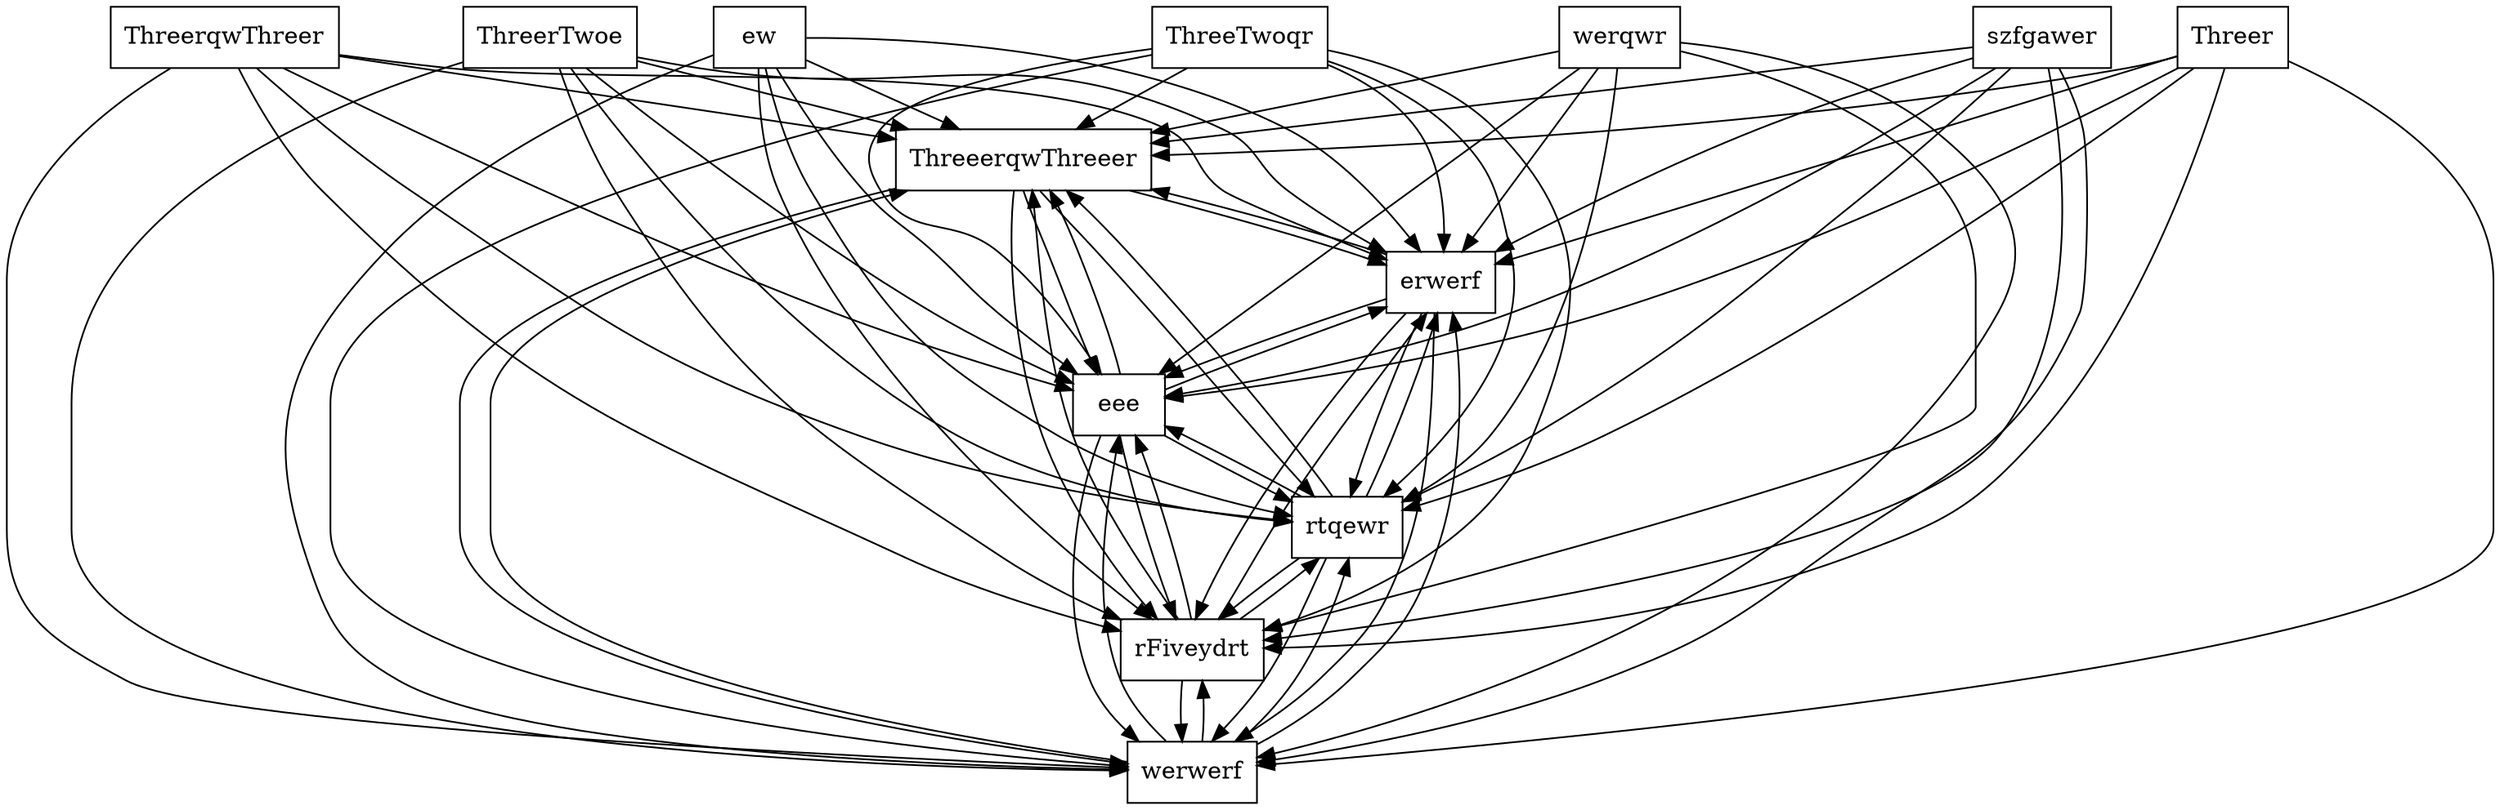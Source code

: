 digraph{
graph [rankdir=TB];
node [shape=box];
edge [arrowhead=normal];
0[label="ew",]
1[label="ThreeerqwThreeer",]
2[label="ThreeTwoqr",]
3[label="erwerf",]
4[label="werwerf",]
5[label="ThreerqwThreer",]
6[label="werqwr",]
7[label="ThreerTwoe",]
8[label="Threer",]
9[label="szfgawer",]
10[label="rFiveydrt",]
11[label="rtqewr",]
12[label="eee",]
0->1[label="",]
0->3[label="",]
0->4[label="",]
0->10[label="",]
0->11[label="",]
0->12[label="",]
1->3[label="",]
1->4[label="",]
1->10[label="",]
1->11[label="",]
1->12[label="",]
2->1[label="",]
2->3[label="",]
2->4[label="",]
2->10[label="",]
2->11[label="",]
2->12[label="",]
3->1[label="",]
3->4[label="",]
3->10[label="",]
3->11[label="",]
3->12[label="",]
4->1[label="",]
4->3[label="",]
4->10[label="",]
4->11[label="",]
4->12[label="",]
5->1[label="",]
5->3[label="",]
5->4[label="",]
5->10[label="",]
5->11[label="",]
5->12[label="",]
6->1[label="",]
6->3[label="",]
6->4[label="",]
6->10[label="",]
6->11[label="",]
6->12[label="",]
7->1[label="",]
7->3[label="",]
7->4[label="",]
7->10[label="",]
7->11[label="",]
7->12[label="",]
8->1[label="",]
8->3[label="",]
8->4[label="",]
8->10[label="",]
8->11[label="",]
8->12[label="",]
9->1[label="",]
9->3[label="",]
9->4[label="",]
9->10[label="",]
9->11[label="",]
9->12[label="",]
10->1[label="",]
10->3[label="",]
10->4[label="",]
10->11[label="",]
10->12[label="",]
11->1[label="",]
11->3[label="",]
11->4[label="",]
11->10[label="",]
11->12[label="",]
12->1[label="",]
12->3[label="",]
12->4[label="",]
12->10[label="",]
12->11[label="",]
}
